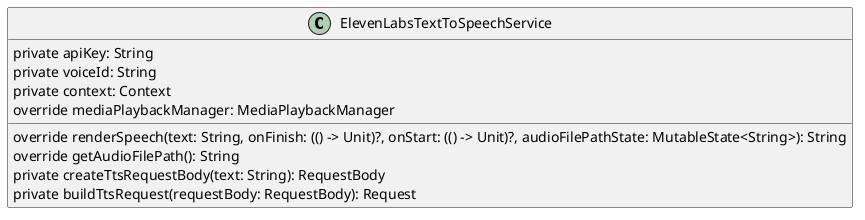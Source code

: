 @startuml
class ElevenLabsTextToSpeechService {
    private apiKey: String
    private voiceId: String
    private context: Context
    override mediaPlaybackManager: MediaPlaybackManager
    override renderSpeech(text: String, onFinish: (() -> Unit)?, onStart: (() -> Unit)?, audioFilePathState: MutableState<String>): String
    override getAudioFilePath(): String
    private createTtsRequestBody(text: String): RequestBody
    private buildTtsRequest(requestBody: RequestBody): Request
}
@enduml
